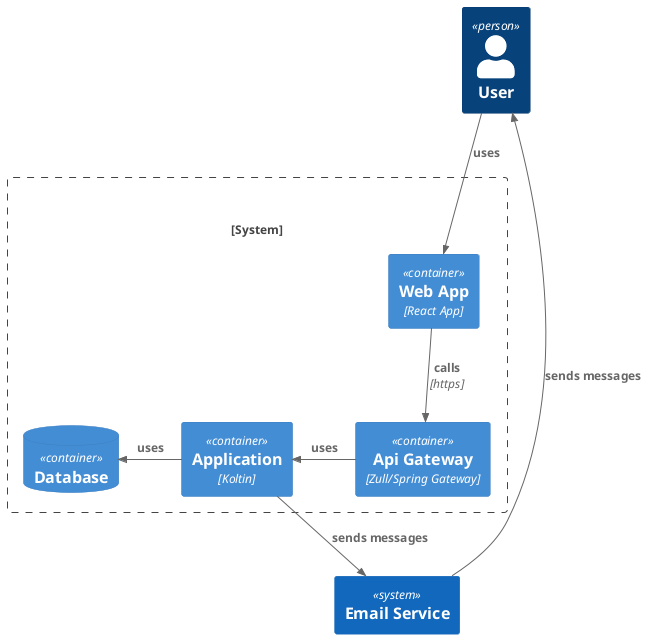 @startuml
!include <C4/C4_Container>
Person(user, "User")

System_Boundary(c1, ""){
Container(webapp,"Web App","React App")
Container(gateway,"Api Gateway","Zull/Spring Gateway")
Container(application, "Application", "Koltin")
ContainerDb(database, "Database")
}


System(email, "Email Service")

Rel(user, webapp, "uses")
Rel(webapp, gateway, "calls", "https")
Rel_L(gateway, application, "uses")
Rel_L(application, database, "uses")
Rel(application, email, "sends messages")
Rel_Back(user, email, "sends messages")

@enduml